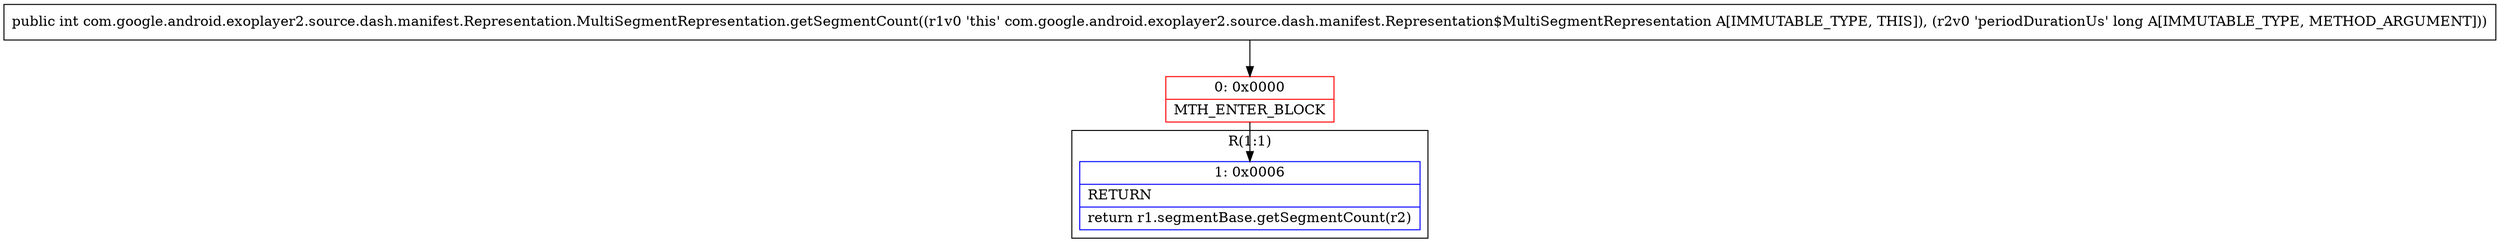 digraph "CFG forcom.google.android.exoplayer2.source.dash.manifest.Representation.MultiSegmentRepresentation.getSegmentCount(J)I" {
subgraph cluster_Region_145412202 {
label = "R(1:1)";
node [shape=record,color=blue];
Node_1 [shape=record,label="{1\:\ 0x0006|RETURN\l|return r1.segmentBase.getSegmentCount(r2)\l}"];
}
Node_0 [shape=record,color=red,label="{0\:\ 0x0000|MTH_ENTER_BLOCK\l}"];
MethodNode[shape=record,label="{public int com.google.android.exoplayer2.source.dash.manifest.Representation.MultiSegmentRepresentation.getSegmentCount((r1v0 'this' com.google.android.exoplayer2.source.dash.manifest.Representation$MultiSegmentRepresentation A[IMMUTABLE_TYPE, THIS]), (r2v0 'periodDurationUs' long A[IMMUTABLE_TYPE, METHOD_ARGUMENT])) }"];
MethodNode -> Node_0;
Node_0 -> Node_1;
}

